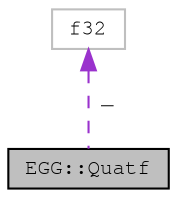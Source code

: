 digraph "EGG::Quatf"
{
 // LATEX_PDF_SIZE
  edge [fontname="FreeMono",fontsize="10",labelfontname="FreeMono",labelfontsize="10"];
  node [fontname="FreeMono",fontsize="10",shape=record];
  Node1 [label="EGG::Quatf",height=0.2,width=0.4,color="black", fillcolor="grey75", style="filled", fontcolor="black",tooltip=" "];
  Node2 -> Node1 [dir="back",color="darkorchid3",fontsize="10",style="dashed",label=" _" ,fontname="FreeMono"];
  Node2 [label="f32",height=0.2,width=0.4,color="grey75", fillcolor="white", style="filled",tooltip=" "];
}
